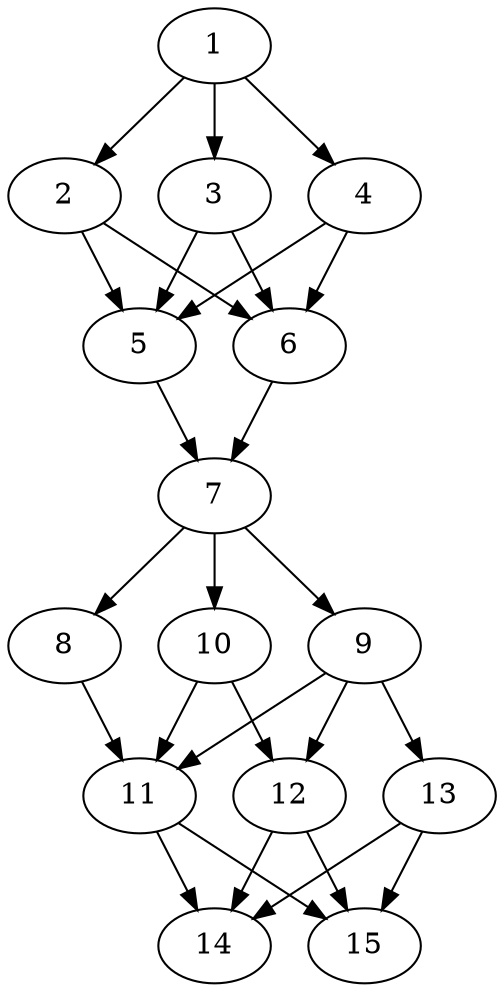 // DAG automatically generated by daggen at Tue Aug  6 16:26:17 2019
// ./daggen --dot -n 15 --ccr 0.4 --fat 0.5 --regular 0.5 --density 0.9 --mindata 5242880 --maxdata 52428800 
digraph G {
  1 [size="93954560", alpha="0.16", expect_size="37581824"] 
  1 -> 2 [size ="37581824"]
  1 -> 3 [size ="37581824"]
  1 -> 4 [size ="37581824"]
  2 [size="72903680", alpha="0.05", expect_size="29161472"] 
  2 -> 5 [size ="29161472"]
  2 -> 6 [size ="29161472"]
  3 [size="93621760", alpha="0.12", expect_size="37448704"] 
  3 -> 5 [size ="37448704"]
  3 -> 6 [size ="37448704"]
  4 [size="70878720", alpha="0.01", expect_size="28351488"] 
  4 -> 5 [size ="28351488"]
  4 -> 6 [size ="28351488"]
  5 [size="18849280", alpha="0.10", expect_size="7539712"] 
  5 -> 7 [size ="7539712"]
  6 [size="39208960", alpha="0.03", expect_size="15683584"] 
  6 -> 7 [size ="15683584"]
  7 [size="80284160", alpha="0.19", expect_size="32113664"] 
  7 -> 8 [size ="32113664"]
  7 -> 9 [size ="32113664"]
  7 -> 10 [size ="32113664"]
  8 [size="29696000", alpha="0.02", expect_size="11878400"] 
  8 -> 11 [size ="11878400"]
  9 [size="42513920", alpha="0.07", expect_size="17005568"] 
  9 -> 11 [size ="17005568"]
  9 -> 12 [size ="17005568"]
  9 -> 13 [size ="17005568"]
  10 [size="50846720", alpha="0.00", expect_size="20338688"] 
  10 -> 11 [size ="20338688"]
  10 -> 12 [size ="20338688"]
  11 [size="78899200", alpha="0.11", expect_size="31559680"] 
  11 -> 14 [size ="31559680"]
  11 -> 15 [size ="31559680"]
  12 [size="57835520", alpha="0.16", expect_size="23134208"] 
  12 -> 14 [size ="23134208"]
  12 -> 15 [size ="23134208"]
  13 [size="87016960", alpha="0.16", expect_size="34806784"] 
  13 -> 14 [size ="34806784"]
  13 -> 15 [size ="34806784"]
  14 [size="40084480", alpha="0.18", expect_size="16033792"] 
  15 [size="48473600", alpha="0.15", expect_size="19389440"] 
}

